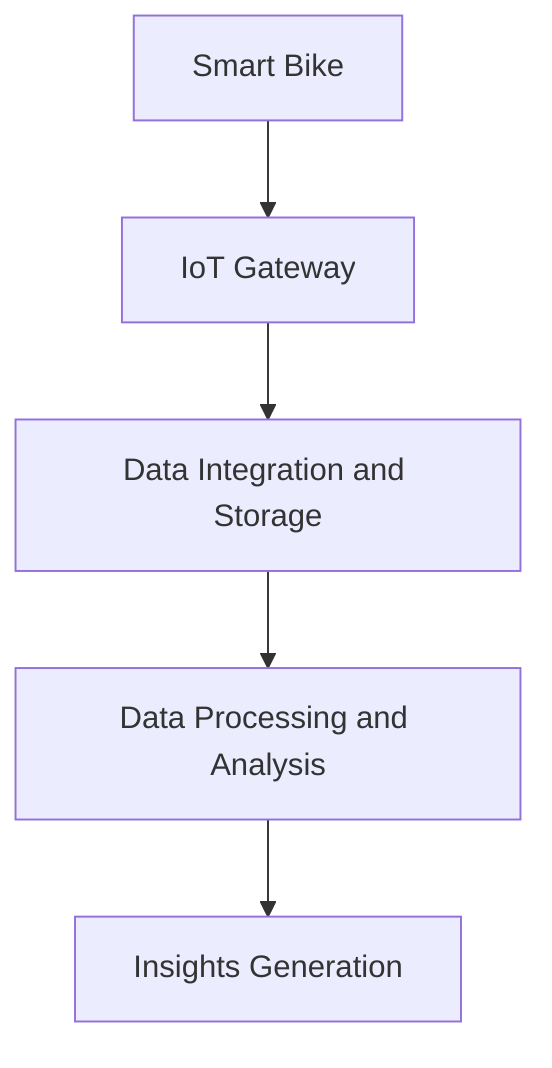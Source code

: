 graph TB

    A[Smart Bike] --> B[IoT Gateway]
    B --> C[Data Integration and Storage]
    C --> D[Data Processing and Analysis]
    D --> E[Insights Generation]